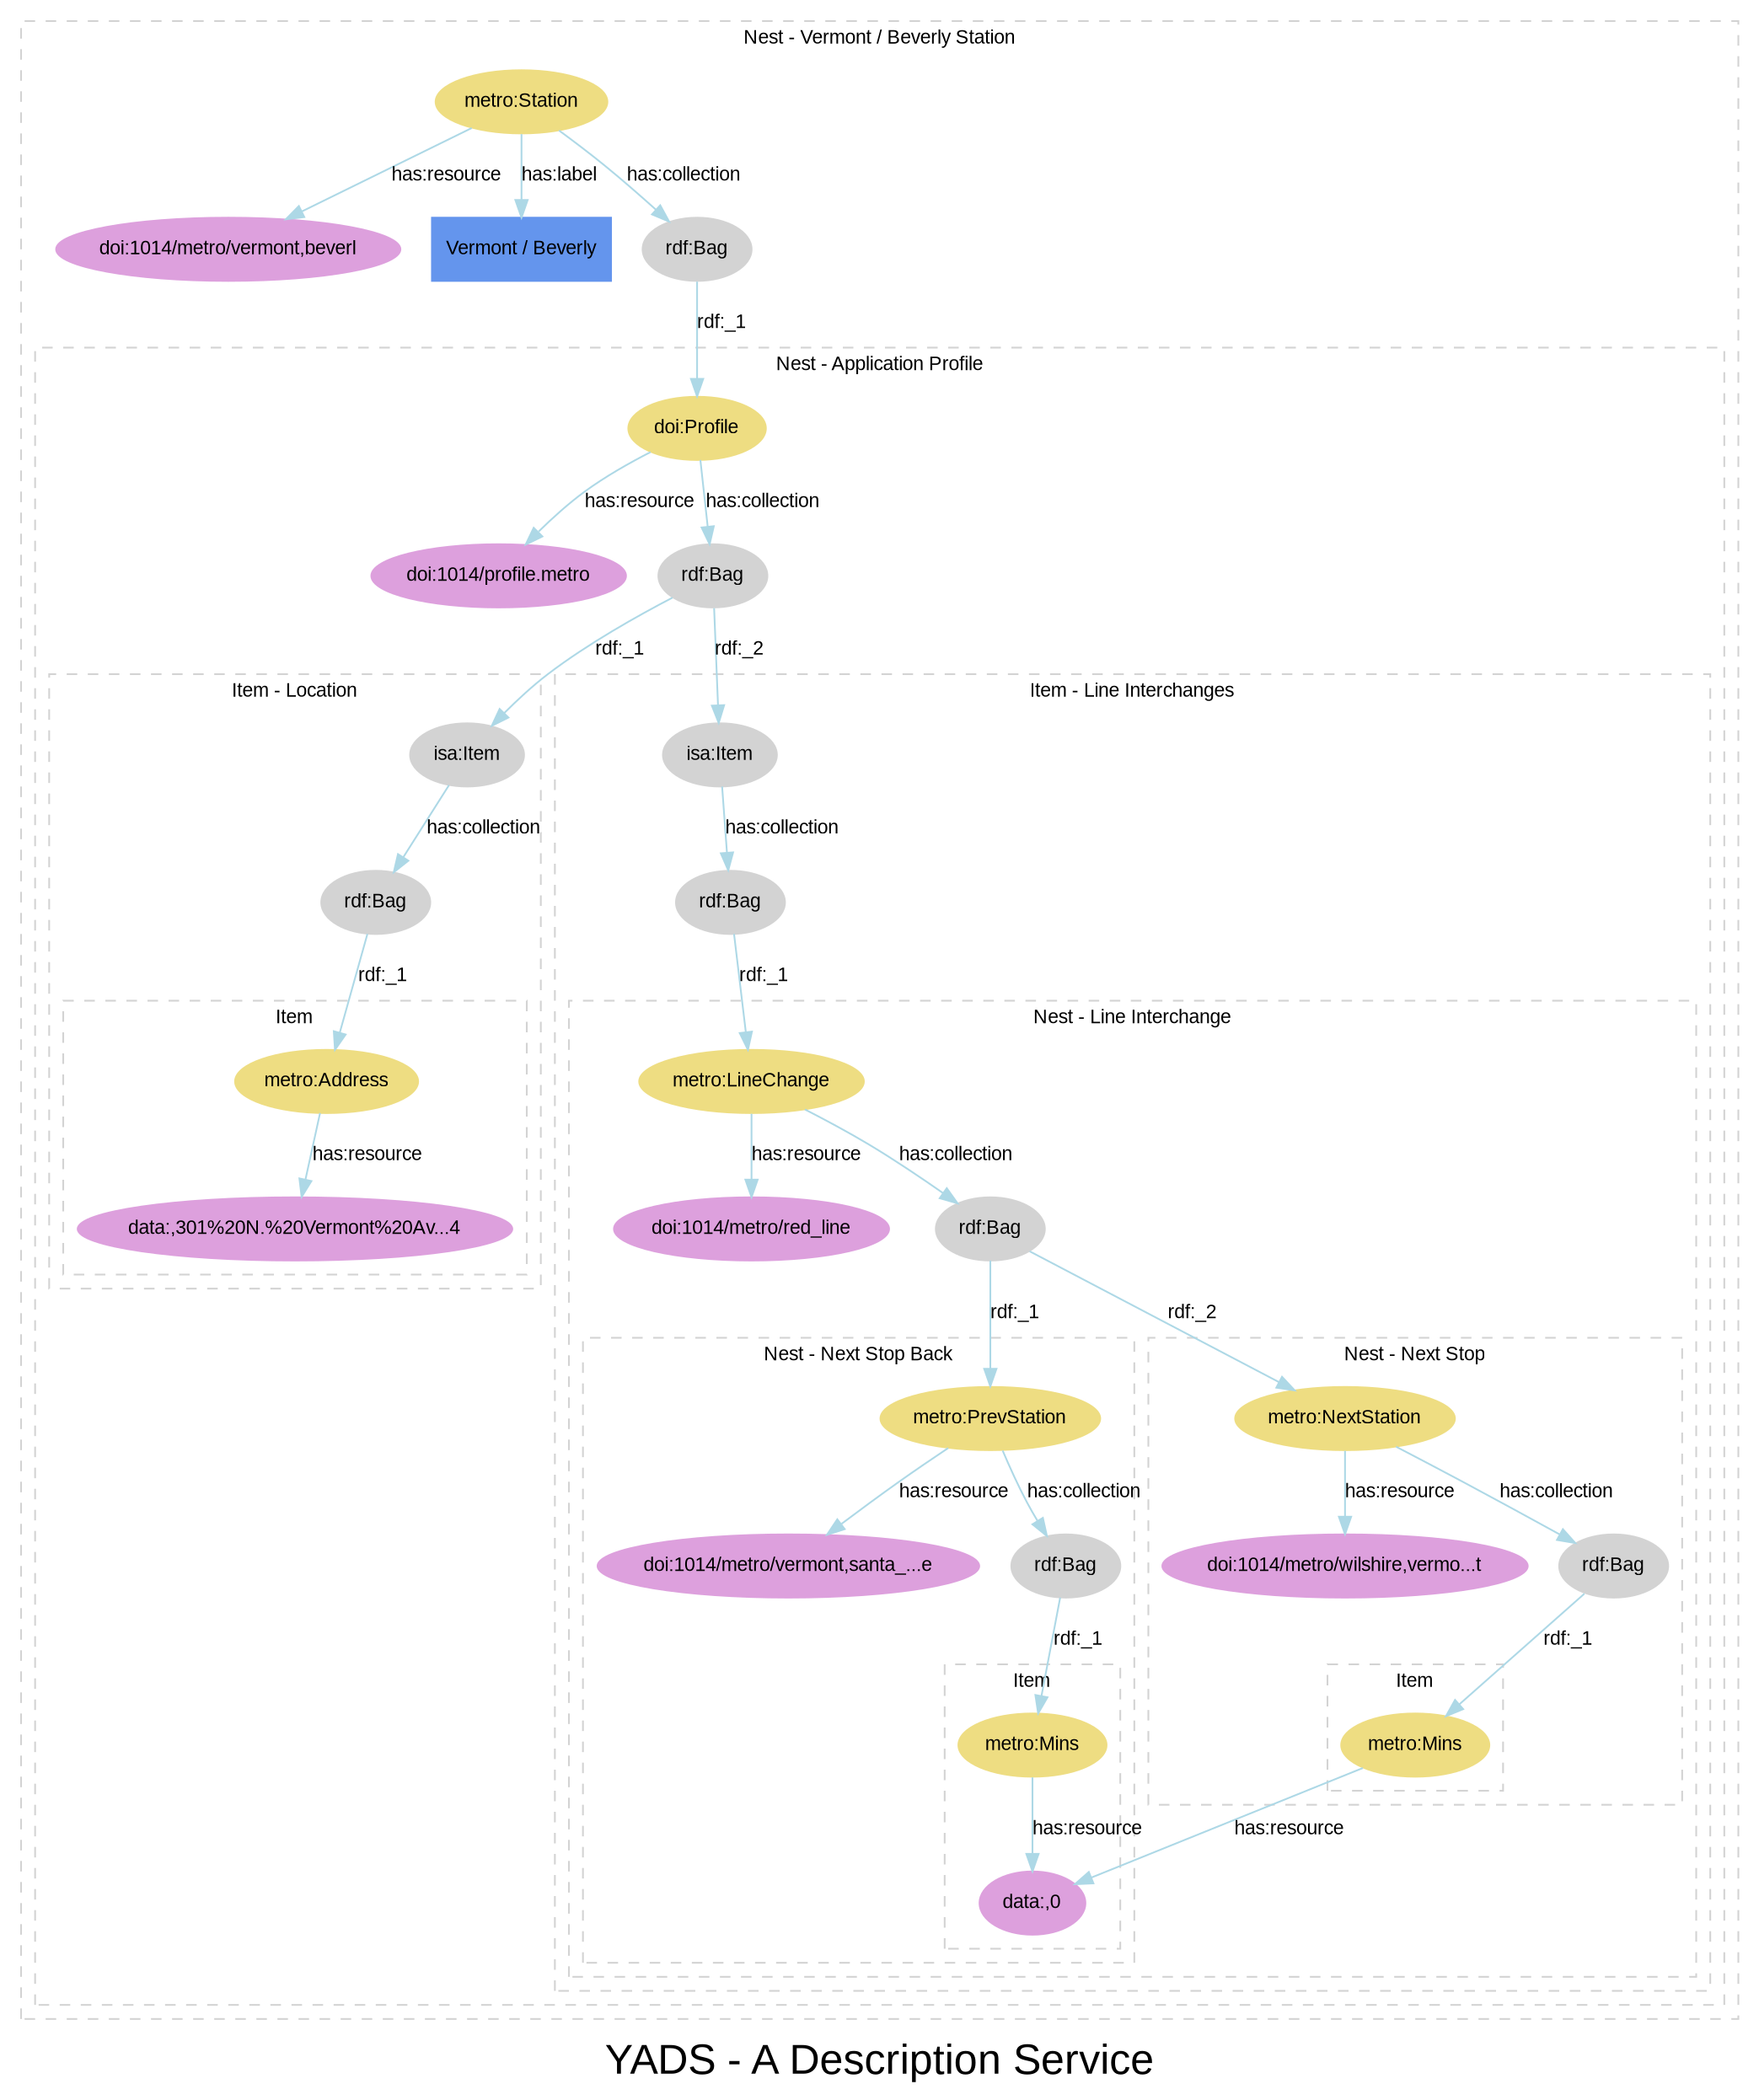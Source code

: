
digraph yads { 



graph [

  fontname=arial, fontsize=24

  label="YADS - A Description Service"

];

node [

  fontname=arial, fontsize=11, fontcolor=black,

  style=filled, color=cornflowerblue,

];

edge [

  fontname=arial, fontsize=11, fontcolor=black,

  style=filled, color=lightblue,

];

rankdir=TB;



subgraph cluster_1 {



  style=dashed; color=lightgrey;

  fontname=arial; fontsize=11;

  fontcolor="black"; label="Nest - Vermont / Beverly Station";



  ":_1" [label="metro:Station", color=lightgoldenrod];

  ":_1" -> "doi:1014/metro/vermont,beverl" [label="has:resource", URL="http://www2.elsevier.co.uk/~tony/1014/yads-schema-2002-04-03#resource"];



  ":_1" -> "node_2" [label="has:label", URL="http://www2.elsevier.co.uk/~tony/1014/yads-schema-2002-04-03#label"];

  ":_1" -> ":_2" [label="has:collection", URL="http://www2.elsevier.co.uk/~tony/1014/yads-schema-2002-04-03#collection"];

  ":_2" [label="rdf:Bag", color=lightgrey];

  "doi:1014/metro/vermont,beverl" [color=plum, URL="http://dx.doi.org/1014/metro/vermont,beverly"];

  "node_2" [shape=box, label="Vermont / Beverly"];

  ":_2" [label="rdf:Bag", color=lightgrey, URL="http://www.w3.org/1999/02/22-rdf-syntax-ns#Bag"];

  ":_2" -> ":_3" [label="rdf:_1", URL="http://www.w3.org/1999/02/22-rdf-syntax-ns#_1"];

":_3" [label="isa:Nest"]



subgraph cluster_3 {



  style=dashed; color=lightgrey;

  fontname=arial; fontsize=11;

  fontcolor="black"; label="Nest - Application Profile";



  ":_3" [label="doi:Profile", color=lightgoldenrod];

  ":_3" -> "doi:1014/profile.metro" [label="has:resource", URL="http://www2.elsevier.co.uk/~tony/1014/yads-schema-2002-04-03#resource"];



  ":_3" -> ":_4" [label="has:collection", URL="http://www2.elsevier.co.uk/~tony/1014/yads-schema-2002-04-03#collection"];

  ":_4" [label="rdf:Bag", color=lightgrey];

  "doi:1014/profile.metro" [color=plum, URL="http://dx.doi.org/1014/profile.metro"];

  ":_4" [label="rdf:Bag", color=lightgrey, URL="http://www.w3.org/1999/02/22-rdf-syntax-ns#Bag"];

  ":_4" -> ":_5" [label="rdf:_1", URL="http://www.w3.org/1999/02/22-rdf-syntax-ns#_1"];

":_5" [label="isa:Item"]

  ":_4" -> ":_8" [label="rdf:_2", URL="http://www.w3.org/1999/02/22-rdf-syntax-ns#_2"];

":_8" [label="isa:Item"]



subgraph cluster_5 {



  style=dashed; color=lightgrey;

  fontname=arial; fontsize=11;

  fontcolor="black"; label="Item - Location";



  ":_5" [label="isa:Item", color=lightgrey, URL="http://www2.elsevier.co.uk/~tony/1014/yads-schema-2002-04-03#Item"];

  ":_5" -> ":_6" [label="has:collection", URL="http://www2.elsevier.co.uk/~tony/1014/yads-schema-2002-04-03#collection"];

  ":_6" [label="rdf:Bag", color=lightgrey];

  ":_6" [label="rdf:Bag", color=lightgrey, URL="http://www.w3.org/1999/02/22-rdf-syntax-ns#Bag"];

  ":_6" -> ":_7" [label="rdf:_1", URL="http://www.w3.org/1999/02/22-rdf-syntax-ns#_1"];

":_7" [label="isa:Item"]



subgraph cluster_7 {



  style=dashed; color=lightgrey;

  fontname=arial; fontsize=11;

  fontcolor="black"; label="Item";



  ":_7" [label="metro:Address", color=lightgoldenrod];

  ":_7" -> "data:,301%20N.%20Vermont%20Av...4" [label="has:resource", URL="http://www2.elsevier.co.uk/~tony/1014/yads-schema-2002-04-03#resource"];



  "data:,301%20N.%20Vermont%20Av...4" [color=plum, URL="data:,301%20N.%20Vermont%20Av.,%20Los%20Angeles%2090004"];

}



}



subgraph cluster_8 {



  style=dashed; color=lightgrey;

  fontname=arial; fontsize=11;

  fontcolor="black"; label="Item - Line Interchanges";



  ":_8" [label="isa:Item", color=lightgrey, URL="http://www2.elsevier.co.uk/~tony/1014/yads-schema-2002-04-03#Item"];

  ":_8" -> ":_9" [label="has:collection", URL="http://www2.elsevier.co.uk/~tony/1014/yads-schema-2002-04-03#collection"];

  ":_9" [label="rdf:Bag", color=lightgrey];

  ":_9" [label="rdf:Bag", color=lightgrey, URL="http://www.w3.org/1999/02/22-rdf-syntax-ns#Bag"];

  ":_9" -> ":_10" [label="rdf:_1", URL="http://www.w3.org/1999/02/22-rdf-syntax-ns#_1"];

":_10" [label="isa:Nest"]



subgraph cluster_10 {



  style=dashed; color=lightgrey;

  fontname=arial; fontsize=11;

  fontcolor="black"; label="Nest - Line Interchange";



  ":_10" [label="metro:LineChange", color=lightgoldenrod];

  ":_10" -> "doi:1014/metro/red_line" [label="has:resource", URL="http://www2.elsevier.co.uk/~tony/1014/yads-schema-2002-04-03#resource"];



  ":_10" -> ":_11" [label="has:collection", URL="http://www2.elsevier.co.uk/~tony/1014/yads-schema-2002-04-03#collection"];

  ":_11" [label="rdf:Bag", color=lightgrey];

  "doi:1014/metro/red_line" [color=plum, URL="http://dx.doi.org/1014/metro/red_line"];

  ":_11" [label="rdf:Bag", color=lightgrey, URL="http://www.w3.org/1999/02/22-rdf-syntax-ns#Bag"];

  ":_11" -> ":_12" [label="rdf:_1", URL="http://www.w3.org/1999/02/22-rdf-syntax-ns#_1"];

":_12" [label="isa:Nest"]

  ":_11" -> ":_15" [label="rdf:_2", URL="http://www.w3.org/1999/02/22-rdf-syntax-ns#_2"];

":_15" [label="isa:Nest"]



subgraph cluster_12 {



  style=dashed; color=lightgrey;

  fontname=arial; fontsize=11;

  fontcolor="black"; label="Nest - Next Stop Back";



  ":_12" [label="metro:PrevStation", color=lightgoldenrod];

  ":_12" -> "doi:1014/metro/vermont,santa_...e" [label="has:resource", URL="http://www2.elsevier.co.uk/~tony/1014/yads-schema-2002-04-03#resource"];



  ":_12" -> ":_13" [label="has:collection", URL="http://www2.elsevier.co.uk/~tony/1014/yads-schema-2002-04-03#collection"];

  ":_13" [label="rdf:Bag", color=lightgrey];

  "doi:1014/metro/vermont,santa_...e" [color=plum, URL="http://dx.doi.org/1014/metro/vermont,santa_monica,la_city_college"];

  ":_13" [label="rdf:Bag", color=lightgrey, URL="http://www.w3.org/1999/02/22-rdf-syntax-ns#Bag"];

  ":_13" -> ":_14" [label="rdf:_1", URL="http://www.w3.org/1999/02/22-rdf-syntax-ns#_1"];

":_14" [label="isa:Item"]



subgraph cluster_14 {



  style=dashed; color=lightgrey;

  fontname=arial; fontsize=11;

  fontcolor="black"; label="Item";



  ":_14" [label="metro:Mins", color=lightgoldenrod];

  ":_14" -> "data:,0" [label="has:resource", URL="http://www2.elsevier.co.uk/~tony/1014/yads-schema-2002-04-03#resource"];



  "data:,0" [color=plum, URL="data:,0"];

}



}



subgraph cluster_15 {



  style=dashed; color=lightgrey;

  fontname=arial; fontsize=11;

  fontcolor="black"; label="Nest - Next Stop";



  ":_15" [label="metro:NextStation", color=lightgoldenrod];

  ":_15" -> "doi:1014/metro/wilshire,vermo...t" [label="has:resource", URL="http://www2.elsevier.co.uk/~tony/1014/yads-schema-2002-04-03#resource"];



  ":_15" -> ":_16" [label="has:collection", URL="http://www2.elsevier.co.uk/~tony/1014/yads-schema-2002-04-03#collection"];

  ":_16" [label="rdf:Bag", color=lightgrey];

  "doi:1014/metro/wilshire,vermo...t" [color=plum, URL="http://dx.doi.org/1014/metro/wilshire,vermont"];

  ":_16" [label="rdf:Bag", color=lightgrey, URL="http://www.w3.org/1999/02/22-rdf-syntax-ns#Bag"];

  ":_16" -> ":_17" [label="rdf:_1", URL="http://www.w3.org/1999/02/22-rdf-syntax-ns#_1"];

":_17" [label="isa:Item"]



subgraph cluster_17 {



  style=dashed; color=lightgrey;

  fontname=arial; fontsize=11;

  fontcolor="black"; label="Item";



  ":_17" [label="metro:Mins", color=lightgoldenrod];

  ":_17" -> "data:,0" [label="has:resource", URL="http://www2.elsevier.co.uk/~tony/1014/yads-schema-2002-04-03#resource"];



  "data:,0" [color=plum, URL="data:,0"];

}



}



}



}



}



}



}

